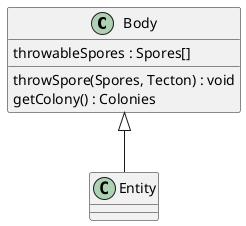 @startuml body

Body <|-- Entity
class Body{
    throwableSpores : Spores[]
    throwSpore(Spores, Tecton) : void
    getColony() : Colonies
}
@enduml